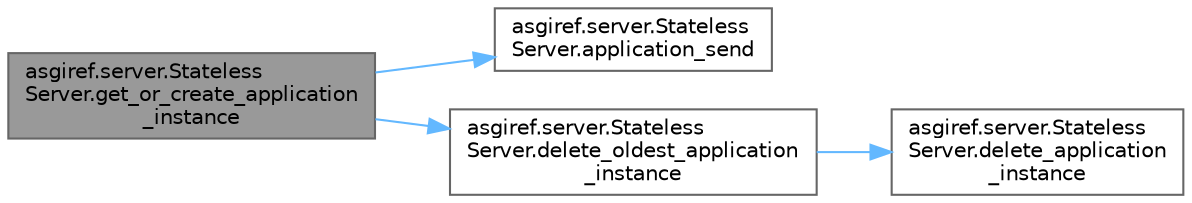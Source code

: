 digraph "asgiref.server.StatelessServer.get_or_create_application_instance"
{
 // LATEX_PDF_SIZE
  bgcolor="transparent";
  edge [fontname=Helvetica,fontsize=10,labelfontname=Helvetica,labelfontsize=10];
  node [fontname=Helvetica,fontsize=10,shape=box,height=0.2,width=0.4];
  rankdir="LR";
  Node1 [id="Node000001",label="asgiref.server.Stateless\lServer.get_or_create_application\l_instance",height=0.2,width=0.4,color="gray40", fillcolor="grey60", style="filled", fontcolor="black",tooltip="Application instance management."];
  Node1 -> Node2 [id="edge1_Node000001_Node000002",color="steelblue1",style="solid",tooltip=" "];
  Node2 [id="Node000002",label="asgiref.server.Stateless\lServer.application_send",height=0.2,width=0.4,color="grey40", fillcolor="white", style="filled",URL="$classasgiref_1_1server_1_1_stateless_server.html#a2fd6c0b8f7f5d812d844b215fbab3dc9",tooltip=" "];
  Node1 -> Node3 [id="edge2_Node000001_Node000003",color="steelblue1",style="solid",tooltip=" "];
  Node3 [id="Node000003",label="asgiref.server.Stateless\lServer.delete_oldest_application\l_instance",height=0.2,width=0.4,color="grey40", fillcolor="white", style="filled",URL="$classasgiref_1_1server_1_1_stateless_server.html#a0767cb68e1de116205ea2b1f43d70f0f",tooltip=" "];
  Node3 -> Node4 [id="edge3_Node000003_Node000004",color="steelblue1",style="solid",tooltip=" "];
  Node4 [id="Node000004",label="asgiref.server.Stateless\lServer.delete_application\l_instance",height=0.2,width=0.4,color="grey40", fillcolor="white", style="filled",URL="$classasgiref_1_1server_1_1_stateless_server.html#a09f75080636a97cc1065277baaf88e10",tooltip=" "];
}
